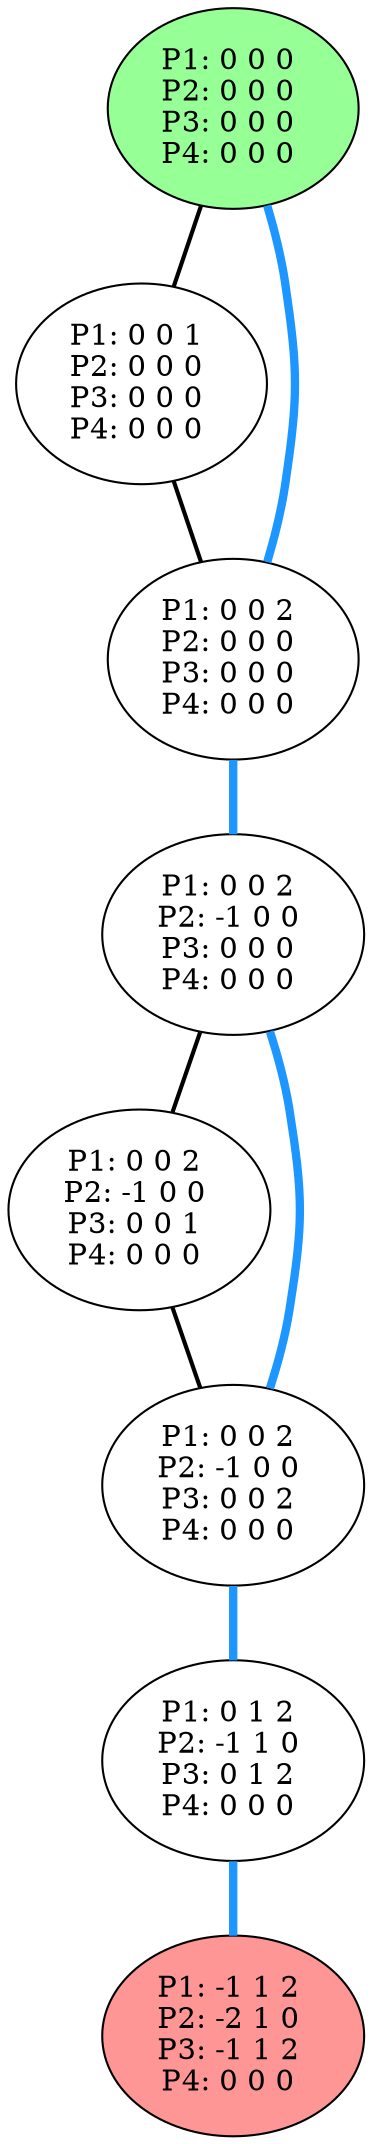 graph G {
color = "black"
0 [label = "P1: 0 0 0 
P2: 0 0 0 
P3: 0 0 0 
P4: 0 0 0 
",  style="filled", fillcolor = "#96FF96"];
1 [label = "P1: 0 0 1 
P2: 0 0 0 
P3: 0 0 0 
P4: 0 0 0 
"];
2 [label = "P1: 0 0 2 
P2: 0 0 0 
P3: 0 0 0 
P4: 0 0 0 
"];
3 [label = "P1: 0 0 2 
P2: -1 0 0 
P3: 0 0 0 
P4: 0 0 0 
"];
4 [label = "P1: 0 0 2 
P2: -1 0 0 
P3: 0 0 1 
P4: 0 0 0 
"];
5 [label = "P1: 0 0 2 
P2: -1 0 0 
P3: 0 0 2 
P4: 0 0 0 
"];
6 [label = "P1: 0 1 2 
P2: -1 1 0 
P3: 0 1 2 
P4: 0 0 0 
"];
7 [label = "P1: -1 1 2 
P2: -2 1 0 
P3: -1 1 2 
P4: 0 0 0 
",  style="filled", fillcolor = "#FF9696"];
edge [style=bold];
0 -- 1 [color=black];
0 -- 2 [color="#1E96FF", penwidth=4.0];

1 -- 2 [color=black];

2 -- 3 [color="#1E96FF", penwidth=4.0];

3 -- 4 [color=black];
3 -- 5 [color="#1E96FF", penwidth=4.0];

4 -- 5 [color=black];

5 -- 6 [color="#1E96FF", penwidth=4.0];

6 -- 7 [color="#1E96FF", penwidth=4.0];


}
